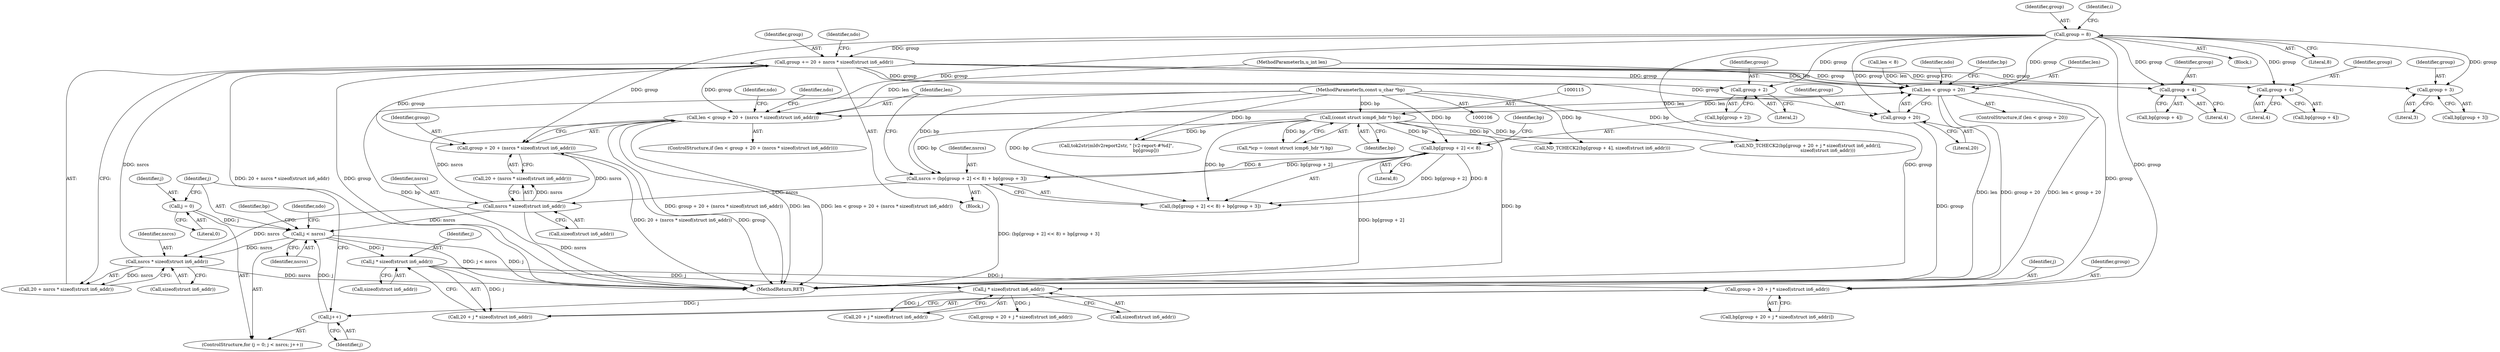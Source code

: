 digraph "0_tcpdump_d7505276842e85bfd067fa21cdb32b8a2dc3c5e4_4@API" {
"1000316" [label="(Call,group += 20 + nsrcs * sizeof(struct in6_addr))"];
"1000320" [label="(Call,nsrcs * sizeof(struct in6_addr))"];
"1000275" [label="(Call,j < nsrcs)"];
"1000272" [label="(Call,j = 0)"];
"1000278" [label="(Call,j++)"];
"1000308" [label="(Call,j * sizeof(struct in6_addr))"];
"1000288" [label="(Call,j * sizeof(struct in6_addr))"];
"1000241" [label="(Call,nsrcs * sizeof(struct in6_addr))"];
"1000219" [label="(Call,nsrcs = (bp[group + 2] << 8) + bp[group + 3])"];
"1000222" [label="(Call,bp[group + 2] << 8)"];
"1000114" [label="(Call,(const struct icmp6_hdr *) bp)"];
"1000108" [label="(MethodParameterIn,const u_char *bp)"];
"1000162" [label="(Call,group = 8)"];
"1000176" [label="(Call,len < group + 20)"];
"1000235" [label="(Call,len < group + 20 + (nsrcs * sizeof(struct in6_addr)))"];
"1000178" [label="(Call,group + 20)"];
"1000190" [label="(Call,group + 4)"];
"1000205" [label="(Call,group + 4)"];
"1000225" [label="(Call,group + 2)"];
"1000231" [label="(Call,group + 3)"];
"1000237" [label="(Call,group + 20 + (nsrcs * sizeof(struct in6_addr)))"];
"1000284" [label="(Call,group + 20 + j * sizeof(struct in6_addr))"];
"1000203" [label="(Call,bp[group + 4])"];
"1000248" [label="(Identifier,ndo)"];
"1000232" [label="(Identifier,group)"];
"1000192" [label="(Literal,4)"];
"1000213" [label="(Call,tok2str(mldv2report2str, \" [v2-report-#%d]\",\n                                         bp[group]))"];
"1000243" [label="(Call,sizeof(struct in6_addr))"];
"1000309" [label="(Identifier,j)"];
"1000282" [label="(Call,bp[group + 20 + j * sizeof(struct in6_addr)])"];
"1000163" [label="(Identifier,group)"];
"1000271" [label="(ControlStructure,for (j = 0; j < nsrcs; j++))"];
"1000276" [label="(Identifier,j)"];
"1000114" [label="(Call,(const struct icmp6_hdr *) bp)"];
"1000326" [label="(Identifier,ndo)"];
"1000284" [label="(Call,group + 20 + j * sizeof(struct in6_addr))"];
"1000176" [label="(Call,len < group + 20)"];
"1000167" [label="(Identifier,i)"];
"1000223" [label="(Call,bp[group + 2])"];
"1000206" [label="(Identifier,group)"];
"1000108" [label="(MethodParameterIn,const u_char *bp)"];
"1000207" [label="(Literal,4)"];
"1000180" [label="(Literal,20)"];
"1000225" [label="(Call,group + 2)"];
"1000235" [label="(Call,len < group + 20 + (nsrcs * sizeof(struct in6_addr)))"];
"1000277" [label="(Identifier,nsrcs)"];
"1000237" [label="(Call,group + 20 + (nsrcs * sizeof(struct in6_addr)))"];
"1000279" [label="(Identifier,j)"];
"1000221" [label="(Call,(bp[group + 2] << 8) + bp[group + 3])"];
"1000179" [label="(Identifier,group)"];
"1000273" [label="(Identifier,j)"];
"1000230" [label="(Identifier,bp)"];
"1000177" [label="(Identifier,len)"];
"1000310" [label="(Call,sizeof(struct in6_addr))"];
"1000220" [label="(Identifier,nsrcs)"];
"1000289" [label="(Identifier,j)"];
"1000320" [label="(Call,nsrcs * sizeof(struct in6_addr))"];
"1000226" [label="(Identifier,group)"];
"1000290" [label="(Call,sizeof(struct in6_addr))"];
"1000236" [label="(Identifier,len)"];
"1000286" [label="(Call,20 + j * sizeof(struct in6_addr))"];
"1000109" [label="(MethodParameterIn,u_int len)"];
"1000174" [label="(Block,)"];
"1000239" [label="(Call,20 + (nsrcs * sizeof(struct in6_addr)))"];
"1000191" [label="(Identifier,group)"];
"1000123" [label="(Call,len < 8)"];
"1000219" [label="(Call,nsrcs = (bp[group + 2] << 8) + bp[group + 3])"];
"1000316" [label="(Call,group += 20 + nsrcs * sizeof(struct in6_addr))"];
"1000175" [label="(ControlStructure,if (len < group + 20))"];
"1000116" [label="(Identifier,bp)"];
"1000285" [label="(Identifier,group)"];
"1000229" [label="(Call,bp[group + 3])"];
"1000222" [label="(Call,bp[group + 2] << 8)"];
"1000184" [label="(Identifier,ndo)"];
"1000231" [label="(Call,group + 3)"];
"1000256" [label="(Identifier,ndo)"];
"1000234" [label="(ControlStructure,if (len < group + 20 + (nsrcs * sizeof(struct in6_addr))))"];
"1000306" [label="(Call,20 + j * sizeof(struct in6_addr))"];
"1000317" [label="(Identifier,group)"];
"1000321" [label="(Identifier,nsrcs)"];
"1000238" [label="(Identifier,group)"];
"1000275" [label="(Call,j < nsrcs)"];
"1000283" [label="(Identifier,bp)"];
"1000178" [label="(Call,group + 20)"];
"1000190" [label="(Call,group + 4)"];
"1000205" [label="(Call,group + 4)"];
"1000278" [label="(Call,j++)"];
"1000233" [label="(Literal,3)"];
"1000318" [label="(Call,20 + nsrcs * sizeof(struct in6_addr))"];
"1000314" [label="(Identifier,ndo)"];
"1000161" [label="(Block,)"];
"1000164" [label="(Literal,8)"];
"1000162" [label="(Call,group = 8)"];
"1000322" [label="(Call,sizeof(struct in6_addr))"];
"1000242" [label="(Identifier,nsrcs)"];
"1000189" [label="(Identifier,bp)"];
"1000241" [label="(Call,nsrcs * sizeof(struct in6_addr))"];
"1000274" [label="(Literal,0)"];
"1000337" [label="(MethodReturn,RET)"];
"1000227" [label="(Literal,2)"];
"1000112" [label="(Call,*icp = (const struct icmp6_hdr *) bp)"];
"1000288" [label="(Call,j * sizeof(struct in6_addr))"];
"1000228" [label="(Literal,8)"];
"1000308" [label="(Call,j * sizeof(struct in6_addr))"];
"1000304" [label="(Call,group + 20 + j * sizeof(struct in6_addr))"];
"1000188" [label="(Call,bp[group + 4])"];
"1000272" [label="(Call,j = 0)"];
"1000187" [label="(Call,ND_TCHECK2(bp[group + 4], sizeof(struct in6_addr)))"];
"1000281" [label="(Call,ND_TCHECK2(bp[group + 20 + j * sizeof(struct in6_addr)],\n                            sizeof(struct in6_addr)))"];
"1000316" -> "1000174"  [label="AST: "];
"1000316" -> "1000318"  [label="CFG: "];
"1000317" -> "1000316"  [label="AST: "];
"1000318" -> "1000316"  [label="AST: "];
"1000326" -> "1000316"  [label="CFG: "];
"1000316" -> "1000337"  [label="DDG: 20 + nsrcs * sizeof(struct in6_addr)"];
"1000316" -> "1000337"  [label="DDG: group"];
"1000316" -> "1000176"  [label="DDG: group"];
"1000316" -> "1000178"  [label="DDG: group"];
"1000316" -> "1000190"  [label="DDG: group"];
"1000316" -> "1000205"  [label="DDG: group"];
"1000316" -> "1000225"  [label="DDG: group"];
"1000316" -> "1000231"  [label="DDG: group"];
"1000316" -> "1000235"  [label="DDG: group"];
"1000316" -> "1000237"  [label="DDG: group"];
"1000316" -> "1000284"  [label="DDG: group"];
"1000320" -> "1000316"  [label="DDG: nsrcs"];
"1000162" -> "1000316"  [label="DDG: group"];
"1000320" -> "1000318"  [label="AST: "];
"1000320" -> "1000322"  [label="CFG: "];
"1000321" -> "1000320"  [label="AST: "];
"1000322" -> "1000320"  [label="AST: "];
"1000318" -> "1000320"  [label="CFG: "];
"1000320" -> "1000337"  [label="DDG: nsrcs"];
"1000320" -> "1000318"  [label="DDG: nsrcs"];
"1000275" -> "1000320"  [label="DDG: nsrcs"];
"1000241" -> "1000320"  [label="DDG: nsrcs"];
"1000275" -> "1000271"  [label="AST: "];
"1000275" -> "1000277"  [label="CFG: "];
"1000276" -> "1000275"  [label="AST: "];
"1000277" -> "1000275"  [label="AST: "];
"1000283" -> "1000275"  [label="CFG: "];
"1000314" -> "1000275"  [label="CFG: "];
"1000275" -> "1000337"  [label="DDG: j < nsrcs"];
"1000275" -> "1000337"  [label="DDG: j"];
"1000272" -> "1000275"  [label="DDG: j"];
"1000278" -> "1000275"  [label="DDG: j"];
"1000241" -> "1000275"  [label="DDG: nsrcs"];
"1000275" -> "1000288"  [label="DDG: j"];
"1000272" -> "1000271"  [label="AST: "];
"1000272" -> "1000274"  [label="CFG: "];
"1000273" -> "1000272"  [label="AST: "];
"1000274" -> "1000272"  [label="AST: "];
"1000276" -> "1000272"  [label="CFG: "];
"1000278" -> "1000271"  [label="AST: "];
"1000278" -> "1000279"  [label="CFG: "];
"1000279" -> "1000278"  [label="AST: "];
"1000276" -> "1000278"  [label="CFG: "];
"1000308" -> "1000278"  [label="DDG: j"];
"1000308" -> "1000306"  [label="AST: "];
"1000308" -> "1000310"  [label="CFG: "];
"1000309" -> "1000308"  [label="AST: "];
"1000310" -> "1000308"  [label="AST: "];
"1000306" -> "1000308"  [label="CFG: "];
"1000308" -> "1000304"  [label="DDG: j"];
"1000308" -> "1000306"  [label="DDG: j"];
"1000288" -> "1000308"  [label="DDG: j"];
"1000288" -> "1000286"  [label="AST: "];
"1000288" -> "1000290"  [label="CFG: "];
"1000289" -> "1000288"  [label="AST: "];
"1000290" -> "1000288"  [label="AST: "];
"1000286" -> "1000288"  [label="CFG: "];
"1000288" -> "1000284"  [label="DDG: j"];
"1000288" -> "1000286"  [label="DDG: j"];
"1000241" -> "1000239"  [label="AST: "];
"1000241" -> "1000243"  [label="CFG: "];
"1000242" -> "1000241"  [label="AST: "];
"1000243" -> "1000241"  [label="AST: "];
"1000239" -> "1000241"  [label="CFG: "];
"1000241" -> "1000337"  [label="DDG: nsrcs"];
"1000241" -> "1000235"  [label="DDG: nsrcs"];
"1000241" -> "1000237"  [label="DDG: nsrcs"];
"1000241" -> "1000239"  [label="DDG: nsrcs"];
"1000219" -> "1000241"  [label="DDG: nsrcs"];
"1000219" -> "1000174"  [label="AST: "];
"1000219" -> "1000221"  [label="CFG: "];
"1000220" -> "1000219"  [label="AST: "];
"1000221" -> "1000219"  [label="AST: "];
"1000236" -> "1000219"  [label="CFG: "];
"1000219" -> "1000337"  [label="DDG: (bp[group + 2] << 8) + bp[group + 3]"];
"1000222" -> "1000219"  [label="DDG: bp[group + 2]"];
"1000222" -> "1000219"  [label="DDG: 8"];
"1000114" -> "1000219"  [label="DDG: bp"];
"1000108" -> "1000219"  [label="DDG: bp"];
"1000222" -> "1000221"  [label="AST: "];
"1000222" -> "1000228"  [label="CFG: "];
"1000223" -> "1000222"  [label="AST: "];
"1000228" -> "1000222"  [label="AST: "];
"1000230" -> "1000222"  [label="CFG: "];
"1000222" -> "1000337"  [label="DDG: bp[group + 2]"];
"1000222" -> "1000221"  [label="DDG: bp[group + 2]"];
"1000222" -> "1000221"  [label="DDG: 8"];
"1000114" -> "1000222"  [label="DDG: bp"];
"1000108" -> "1000222"  [label="DDG: bp"];
"1000114" -> "1000112"  [label="AST: "];
"1000114" -> "1000116"  [label="CFG: "];
"1000115" -> "1000114"  [label="AST: "];
"1000116" -> "1000114"  [label="AST: "];
"1000112" -> "1000114"  [label="CFG: "];
"1000114" -> "1000337"  [label="DDG: bp"];
"1000114" -> "1000112"  [label="DDG: bp"];
"1000108" -> "1000114"  [label="DDG: bp"];
"1000114" -> "1000187"  [label="DDG: bp"];
"1000114" -> "1000213"  [label="DDG: bp"];
"1000114" -> "1000221"  [label="DDG: bp"];
"1000114" -> "1000281"  [label="DDG: bp"];
"1000108" -> "1000106"  [label="AST: "];
"1000108" -> "1000337"  [label="DDG: bp"];
"1000108" -> "1000187"  [label="DDG: bp"];
"1000108" -> "1000213"  [label="DDG: bp"];
"1000108" -> "1000221"  [label="DDG: bp"];
"1000108" -> "1000281"  [label="DDG: bp"];
"1000162" -> "1000161"  [label="AST: "];
"1000162" -> "1000164"  [label="CFG: "];
"1000163" -> "1000162"  [label="AST: "];
"1000164" -> "1000162"  [label="AST: "];
"1000167" -> "1000162"  [label="CFG: "];
"1000162" -> "1000337"  [label="DDG: group"];
"1000162" -> "1000176"  [label="DDG: group"];
"1000162" -> "1000178"  [label="DDG: group"];
"1000162" -> "1000190"  [label="DDG: group"];
"1000162" -> "1000205"  [label="DDG: group"];
"1000162" -> "1000225"  [label="DDG: group"];
"1000162" -> "1000231"  [label="DDG: group"];
"1000162" -> "1000235"  [label="DDG: group"];
"1000162" -> "1000237"  [label="DDG: group"];
"1000162" -> "1000284"  [label="DDG: group"];
"1000176" -> "1000175"  [label="AST: "];
"1000176" -> "1000178"  [label="CFG: "];
"1000177" -> "1000176"  [label="AST: "];
"1000178" -> "1000176"  [label="AST: "];
"1000184" -> "1000176"  [label="CFG: "];
"1000189" -> "1000176"  [label="CFG: "];
"1000176" -> "1000337"  [label="DDG: group + 20"];
"1000176" -> "1000337"  [label="DDG: len < group + 20"];
"1000176" -> "1000337"  [label="DDG: len"];
"1000235" -> "1000176"  [label="DDG: len"];
"1000123" -> "1000176"  [label="DDG: len"];
"1000109" -> "1000176"  [label="DDG: len"];
"1000176" -> "1000235"  [label="DDG: len"];
"1000235" -> "1000234"  [label="AST: "];
"1000235" -> "1000237"  [label="CFG: "];
"1000236" -> "1000235"  [label="AST: "];
"1000237" -> "1000235"  [label="AST: "];
"1000248" -> "1000235"  [label="CFG: "];
"1000256" -> "1000235"  [label="CFG: "];
"1000235" -> "1000337"  [label="DDG: group + 20 + (nsrcs * sizeof(struct in6_addr))"];
"1000235" -> "1000337"  [label="DDG: len"];
"1000235" -> "1000337"  [label="DDG: len < group + 20 + (nsrcs * sizeof(struct in6_addr))"];
"1000109" -> "1000235"  [label="DDG: len"];
"1000178" -> "1000180"  [label="CFG: "];
"1000179" -> "1000178"  [label="AST: "];
"1000180" -> "1000178"  [label="AST: "];
"1000178" -> "1000337"  [label="DDG: group"];
"1000190" -> "1000188"  [label="AST: "];
"1000190" -> "1000192"  [label="CFG: "];
"1000191" -> "1000190"  [label="AST: "];
"1000192" -> "1000190"  [label="AST: "];
"1000188" -> "1000190"  [label="CFG: "];
"1000205" -> "1000203"  [label="AST: "];
"1000205" -> "1000207"  [label="CFG: "];
"1000206" -> "1000205"  [label="AST: "];
"1000207" -> "1000205"  [label="AST: "];
"1000203" -> "1000205"  [label="CFG: "];
"1000225" -> "1000223"  [label="AST: "];
"1000225" -> "1000227"  [label="CFG: "];
"1000226" -> "1000225"  [label="AST: "];
"1000227" -> "1000225"  [label="AST: "];
"1000223" -> "1000225"  [label="CFG: "];
"1000231" -> "1000229"  [label="AST: "];
"1000231" -> "1000233"  [label="CFG: "];
"1000232" -> "1000231"  [label="AST: "];
"1000233" -> "1000231"  [label="AST: "];
"1000229" -> "1000231"  [label="CFG: "];
"1000237" -> "1000239"  [label="CFG: "];
"1000238" -> "1000237"  [label="AST: "];
"1000239" -> "1000237"  [label="AST: "];
"1000237" -> "1000337"  [label="DDG: 20 + (nsrcs * sizeof(struct in6_addr))"];
"1000237" -> "1000337"  [label="DDG: group"];
"1000284" -> "1000282"  [label="AST: "];
"1000284" -> "1000286"  [label="CFG: "];
"1000285" -> "1000284"  [label="AST: "];
"1000286" -> "1000284"  [label="AST: "];
"1000282" -> "1000284"  [label="CFG: "];
}

